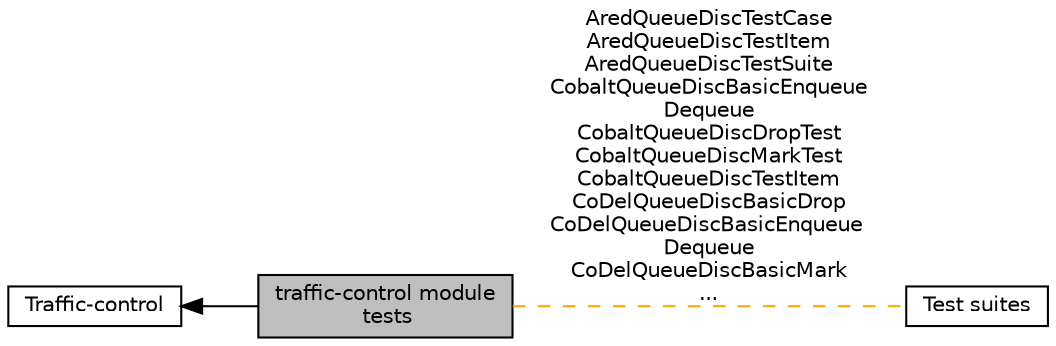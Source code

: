 digraph "traffic-control module tests"
{
  edge [fontname="Helvetica",fontsize="10",labelfontname="Helvetica",labelfontsize="10"];
  node [fontname="Helvetica",fontsize="10",shape=box];
  rankdir=LR;
  Node3 [label="Test suites",height=0.2,width=0.4,color="black", fillcolor="white", style="filled",URL="$group__tests.html",tooltip="All test suites."];
  Node1 [label="traffic-control module\l tests",height=0.2,width=0.4,color="black", fillcolor="grey75", style="filled", fontcolor="black",tooltip=" "];
  Node2 [label="Traffic-control",height=0.2,width=0.4,color="black", fillcolor="white", style="filled",URL="$group__traffic-control.html",tooltip="The Traffic Control layer aims at introducing an equivalent of the Linux Traffic Control infrastructu..."];
  Node2->Node1 [shape=plaintext, dir="back", style="solid"];
  Node1->Node3 [shape=plaintext, label="AredQueueDiscTestCase\nAredQueueDiscTestItem\nAredQueueDiscTestSuite\nCobaltQueueDiscBasicEnqueue\lDequeue\nCobaltQueueDiscDropTest\nCobaltQueueDiscMarkTest\nCobaltQueueDiscTestItem\nCoDelQueueDiscBasicDrop\nCoDelQueueDiscBasicEnqueue\lDequeue\nCoDelQueueDiscBasicMark\n...", color="orange", dir="none", style="dashed"];
}
